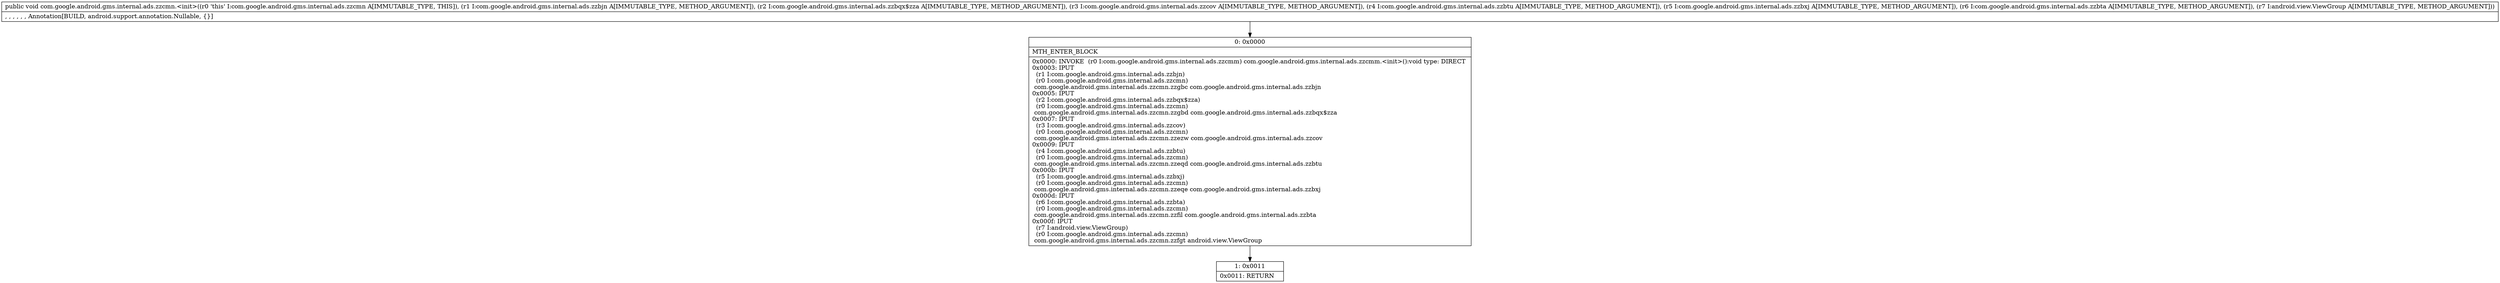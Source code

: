 digraph "CFG forcom.google.android.gms.internal.ads.zzcmn.\<init\>(Lcom\/google\/android\/gms\/internal\/ads\/zzbjn;Lcom\/google\/android\/gms\/internal\/ads\/zzbqx$zza;Lcom\/google\/android\/gms\/internal\/ads\/zzcov;Lcom\/google\/android\/gms\/internal\/ads\/zzbtu;Lcom\/google\/android\/gms\/internal\/ads\/zzbxj;Lcom\/google\/android\/gms\/internal\/ads\/zzbta;Landroid\/view\/ViewGroup;)V" {
Node_0 [shape=record,label="{0\:\ 0x0000|MTH_ENTER_BLOCK\l|0x0000: INVOKE  (r0 I:com.google.android.gms.internal.ads.zzcmm) com.google.android.gms.internal.ads.zzcmm.\<init\>():void type: DIRECT \l0x0003: IPUT  \l  (r1 I:com.google.android.gms.internal.ads.zzbjn)\l  (r0 I:com.google.android.gms.internal.ads.zzcmn)\l com.google.android.gms.internal.ads.zzcmn.zzgbc com.google.android.gms.internal.ads.zzbjn \l0x0005: IPUT  \l  (r2 I:com.google.android.gms.internal.ads.zzbqx$zza)\l  (r0 I:com.google.android.gms.internal.ads.zzcmn)\l com.google.android.gms.internal.ads.zzcmn.zzgbd com.google.android.gms.internal.ads.zzbqx$zza \l0x0007: IPUT  \l  (r3 I:com.google.android.gms.internal.ads.zzcov)\l  (r0 I:com.google.android.gms.internal.ads.zzcmn)\l com.google.android.gms.internal.ads.zzcmn.zzezw com.google.android.gms.internal.ads.zzcov \l0x0009: IPUT  \l  (r4 I:com.google.android.gms.internal.ads.zzbtu)\l  (r0 I:com.google.android.gms.internal.ads.zzcmn)\l com.google.android.gms.internal.ads.zzcmn.zzeqd com.google.android.gms.internal.ads.zzbtu \l0x000b: IPUT  \l  (r5 I:com.google.android.gms.internal.ads.zzbxj)\l  (r0 I:com.google.android.gms.internal.ads.zzcmn)\l com.google.android.gms.internal.ads.zzcmn.zzeqe com.google.android.gms.internal.ads.zzbxj \l0x000d: IPUT  \l  (r6 I:com.google.android.gms.internal.ads.zzbta)\l  (r0 I:com.google.android.gms.internal.ads.zzcmn)\l com.google.android.gms.internal.ads.zzcmn.zzfil com.google.android.gms.internal.ads.zzbta \l0x000f: IPUT  \l  (r7 I:android.view.ViewGroup)\l  (r0 I:com.google.android.gms.internal.ads.zzcmn)\l com.google.android.gms.internal.ads.zzcmn.zzfgt android.view.ViewGroup \l}"];
Node_1 [shape=record,label="{1\:\ 0x0011|0x0011: RETURN   \l}"];
MethodNode[shape=record,label="{public void com.google.android.gms.internal.ads.zzcmn.\<init\>((r0 'this' I:com.google.android.gms.internal.ads.zzcmn A[IMMUTABLE_TYPE, THIS]), (r1 I:com.google.android.gms.internal.ads.zzbjn A[IMMUTABLE_TYPE, METHOD_ARGUMENT]), (r2 I:com.google.android.gms.internal.ads.zzbqx$zza A[IMMUTABLE_TYPE, METHOD_ARGUMENT]), (r3 I:com.google.android.gms.internal.ads.zzcov A[IMMUTABLE_TYPE, METHOD_ARGUMENT]), (r4 I:com.google.android.gms.internal.ads.zzbtu A[IMMUTABLE_TYPE, METHOD_ARGUMENT]), (r5 I:com.google.android.gms.internal.ads.zzbxj A[IMMUTABLE_TYPE, METHOD_ARGUMENT]), (r6 I:com.google.android.gms.internal.ads.zzbta A[IMMUTABLE_TYPE, METHOD_ARGUMENT]), (r7 I:android.view.ViewGroup A[IMMUTABLE_TYPE, METHOD_ARGUMENT]))  | , , , , , , Annotation[BUILD, android.support.annotation.Nullable, \{\}]\l}"];
MethodNode -> Node_0;
Node_0 -> Node_1;
}

